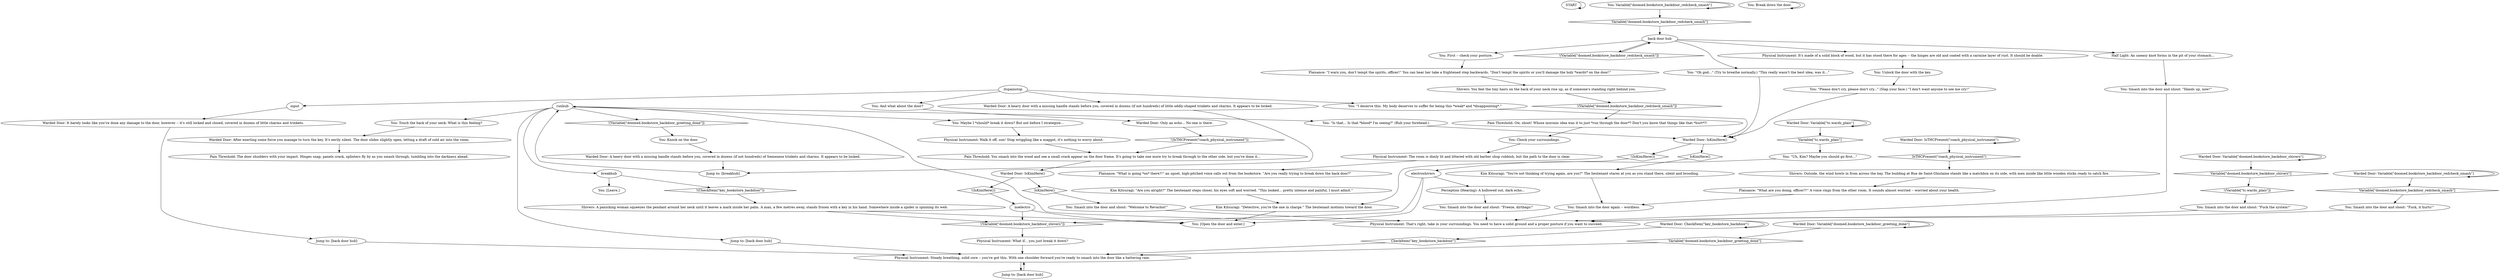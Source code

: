 # BOOKSTORE / BACK DOOR
# It's the back door of "Crime, Romance, and Biographies of Famous People". You can look at it, use a key object on it or try to force it open.
# ==================================================
digraph G {
	  0 [label="START"];
	  1 [label="input"];
	  2 [label="You: \"Please don't cry, please don't cry...\" (Slap your face.) \"I don't want anyone to see me cry!\""];
	  3 [label="Warded Door: After exerting some force you manage to turn the key. It's eerily silent. The door slides slightly open, letting a draft of cold air into the room."];
	  4 [label="Shivers: Outside, the wind howls in from across the bay. The building at Rue de Saint-Ghislaine stands like a matchbox on its side, with men inside like little wooden sticks ready to catch fire."];
	  5 [label="Physical Instrument: Walk it off, son! Stop wriggling like a maggot, it's nothing to worry about."];
	  6 [label="Physical Instrument: That's right, take in your surroundings. You need to have a solid ground and a proper posture if you want to succeed."];
	  7 [label="Pain Threshold: The door shudders with your impact. Hinges snap, panels crack, splinters fly by as you smash through, tumbling into the darkness ahead."];
	  8 [label="Shivers: You feel the tiny hairs on the back of your neck rise up, as if someone's standing right behind you."];
	  9 [label="Warded Door: It barely looks like you've done any damage to the door, however -- it's still locked and closed, covered in dozens of little charms and trinkets."];
	  10 [label="Warded Door: Variable[\"tc.wards_plais\"]"];
	  11 [label="Variable[\"tc.wards_plais\"]", shape=diamond];
	  12 [label="!(Variable[\"tc.wards_plais\"])", shape=diamond];
	  13 [label="electroshivers"];
	  14 [label="Kim Kitsuragi: \"Detective, you're the one in charge.\" The lieutenant motions toward the door."];
	  15 [label="Plaisance: \"What is going *on* there?!\" an upset, high-pitched voice calls out from the bookstore. \"Are you really trying to break down the back door?\""];
	  16 [label="You: And what about the door?"];
	  17 [label="You: \"Is that... Is that *blood* I'm seeing?\" (Rub your forehead.)"];
	  18 [label="You: Smash into the door and shout: \"Welcome to Revachol!\""];
	  19 [label="Kim Kitsuragi: \"You're not thinking of trying again, are you?\" The lieutenant stares at you as you stand there, silent and brooding."];
	  20 [label="Kim Kitsuragi: \"Are you alright?\" The lieutenant steps closer, his eyes soft and worried. \"This looked... pretty intense and painful, I must admit.\""];
	  21 [label="Plaisance: \"I warn you, don't tempt the spirits, officer!\" You can hear her take a frightened step backwards. \"Don't tempt the spirits or you'll damage the holy *wards* on the door!\""];
	  22 [label="Physical Instrument: Steady breathing, solid core -- you've got this. With one shoulder forward you're ready to smash into the door like a battering ram."];
	  23 [label="back door hub"];
	  24 [label="Warded Door: Variable[\"doomed.bookstore_backdoor_redcheck_smash\"]"];
	  25 [label="Variable[\"doomed.bookstore_backdoor_redcheck_smash\"]", shape=diamond];
	  26 [label="!(Variable[\"doomed.bookstore_backdoor_redcheck_smash\"])", shape=diamond];
	  27 [label="Half Light: An uneasy knot forms in the pit of your stomach..."];
	  28 [label="You: Break down the door."];
	  29 [label="You: Variable[\"doomed.bookstore_backdoor_redcheck_smash\"]"];
	  30 [label="Variable[\"doomed.bookstore_backdoor_redcheck_smash\"]", shape=diamond];
	  31 [label="!(Variable[\"doomed.bookstore_backdoor_redcheck_smash\"])", shape=diamond];
	  32 [label="You: [Leave.]"];
	  33 [label="You: Check your surroundings."];
	  34 [label="Warded Door: IsTHCPresent(\"coach_physical_instrument\")"];
	  35 [label="IsTHCPresent(\"coach_physical_instrument\")", shape=diamond];
	  36 [label="!(IsTHCPresent(\"coach_physical_instrument\"))", shape=diamond];
	  37 [label="Perception (Hearing): A hollowed out, dark echo..."];
	  38 [label="You: Touch the back of your neck: What is this feeling?"];
	  39 [label="You: Smash into the door again -- wordless."];
	  40 [label="runhub"];
	  41 [label="breakhub"];
	  42 [label="You: Smash into the door and shout: \"Hands up, now!\""];
	  43 [label="Warded Door: Variable[\"doomed.bookstore_backdoor_shivers\"]"];
	  44 [label="Variable[\"doomed.bookstore_backdoor_shivers\"]", shape=diamond];
	  45 [label="!(Variable[\"doomed.bookstore_backdoor_shivers\"])", shape=diamond];
	  46 [label="You: \"Uh, Kim? Maybe you should go first...\""];
	  47 [label="Warded Door: A heavy door with a missing handle stands before you, covered in dozens (if not hundreds) of Semenese trinkets and charms. It appears to be locked."];
	  48 [label="Warded Door: Only an echo... No one is there."];
	  49 [label="Physical Instrument: It's made of a solid block of wood, but it has stood there for ages -- the hinges are old and coated with a carmine layer of rust. It should be doable."];
	  50 [label="You: Maybe I *should* break it down? But not before I strategize..."];
	  51 [label="You: Smash into the door and shout: \"Fuck the system!\""];
	  52 [label="Warded Door: A heavy door with a missing handle stands before you, covered in dozens (if not hundreds) of little oddly-shaped trinkets and charms. It appears to be locked."];
	  53 [label="You: \"Oh god...\" (Try to breathe normally.) \"This really wasn't the best idea, was it...\""];
	  54 [label="You: Unlock the door with the key."];
	  55 [label="Jump to: [back door hub]"];
	  56 [label="You: Smash into the door and shout: \"Freeze, dirtbags!\""];
	  57 [label="Jump to: [back door hub]"];
	  58 [label="Jump to: [breakhub]"];
	  59 [label="Warded Door: CheckItem(\"key_bookstore_backdoor\")"];
	  60 [label="CheckItem(\"key_bookstore_backdoor\")", shape=diamond];
	  61 [label="!(CheckItem(\"key_bookstore_backdoor\"))", shape=diamond];
	  62 [label="You: First -- check your posture."];
	  63 [label="You: Knock on the door."];
	  64 [label="Physical Instrument: What if... you just break it down?"];
	  65 [label="noelectro"];
	  66 [label="Plaisance: \"What are you doing, officer?!\" A voice rings from the other room. It sounds almost worried -- worried about your health."];
	  67 [label="Shivers: A panicking woman squeezes the pendant around her neck until it leaves a mark inside her palm. A man, a few metres away, stands frozen with a key in his hand. Somewhere inside a spider is spinning its web."];
	  68 [label="Warded Door: Variable[\"doomed.bookstore_backdoor_greeting_done\"]"];
	  69 [label="Variable[\"doomed.bookstore_backdoor_greeting_done\"]", shape=diamond];
	  70 [label="!(Variable[\"doomed.bookstore_backdoor_greeting_done\"])", shape=diamond];
	  71 [label="You: Smash into the door and shout: \"Fuck, it hurts!\""];
	  72 [label="Pain Threshold: You smash into the wood and see a small crack appear on the door frame. It's going to take one more try to break through to the other side, but you've done it..."];
	  73 [label="itspainstop"];
	  74 [label="Jump to: [back door hub]"];
	  75 [label="You: \"I deserve this. My body deserves to suffer for being this *weak* and *disappointing*.\""];
	  76 [label="Pain Threshold: Ow, shoot! Whose moronic idea was it to just *run through the door*? Don't you know that things like that *hurt*?!"];
	  77 [label="Warded Door: IsKimHere()"];
	  78 [label="IsKimHere()", shape=diamond];
	  79 [label="!(IsKimHere())", shape=diamond];
	  80 [label="You: [Open the door and enter.]"];
	  81 [label="Warded Door: IsKimHere()"];
	  82 [label="IsKimHere()", shape=diamond];
	  83 [label="!(IsKimHere())", shape=diamond];
	  84 [label="Physical Instrument: The room is dimly lit and littered with old barber shop rubbish, but the path to the door is clear."];
	  0 -> 0
	  1 -> 9
	  2 -> 81
	  3 -> 7
	  4 -> 66
	  5 -> 72
	  6 -> 40
	  8 -> 26
	  9 -> 74
	  10 -> 10
	  10 -> 11
	  11 -> 46
	  12 -> 51
	  13 -> 80
	  13 -> 45
	  13 -> 37
	  14 -> 80
	  15 -> 20
	  16 -> 48
	  17 -> 81
	  18 -> 6
	  19 -> 39
	  20 -> 14
	  21 -> 8
	  22 -> 57
	  23 -> 49
	  23 -> 53
	  23 -> 27
	  23 -> 62
	  23 -> 31
	  24 -> 24
	  24 -> 25
	  25 -> 71
	  26 -> 76
	  27 -> 42
	  28 -> 28
	  29 -> 29
	  29 -> 30
	  30 -> 23
	  31 -> 23
	  33 -> 84
	  34 -> 34
	  34 -> 35
	  35 -> 4
	  36 -> 72
	  37 -> 56
	  38 -> 3
	  39 -> 6
	  40 -> 38
	  40 -> 70
	  40 -> 41
	  40 -> 17
	  40 -> 50
	  40 -> 55
	  41 -> 32
	  41 -> 61
	  42 -> 6
	  43 -> 43
	  43 -> 44
	  44 -> 12
	  45 -> 64
	  46 -> 13
	  47 -> 58
	  48 -> 36
	  49 -> 54
	  50 -> 5
	  51 -> 6
	  52 -> 58
	  53 -> 81
	  54 -> 2
	  55 -> 22
	  56 -> 6
	  57 -> 22
	  58 -> 40
	  59 -> 59
	  59 -> 60
	  60 -> 22
	  61 -> 67
	  62 -> 21
	  63 -> 47
	  64 -> 22
	  65 -> 80
	  65 -> 45
	  66 -> 39
	  67 -> 80
	  67 -> 45
	  68 -> 68
	  68 -> 69
	  69 -> 22
	  70 -> 63
	  71 -> 6
	  72 -> 77
	  73 -> 16
	  73 -> 1
	  73 -> 75
	  73 -> 52
	  74 -> 22
	  75 -> 81
	  76 -> 33
	  77 -> 78
	  77 -> 79
	  78 -> 18
	  79 -> 65
	  81 -> 82
	  81 -> 83
	  82 -> 19
	  83 -> 14
	  84 -> 15
}

